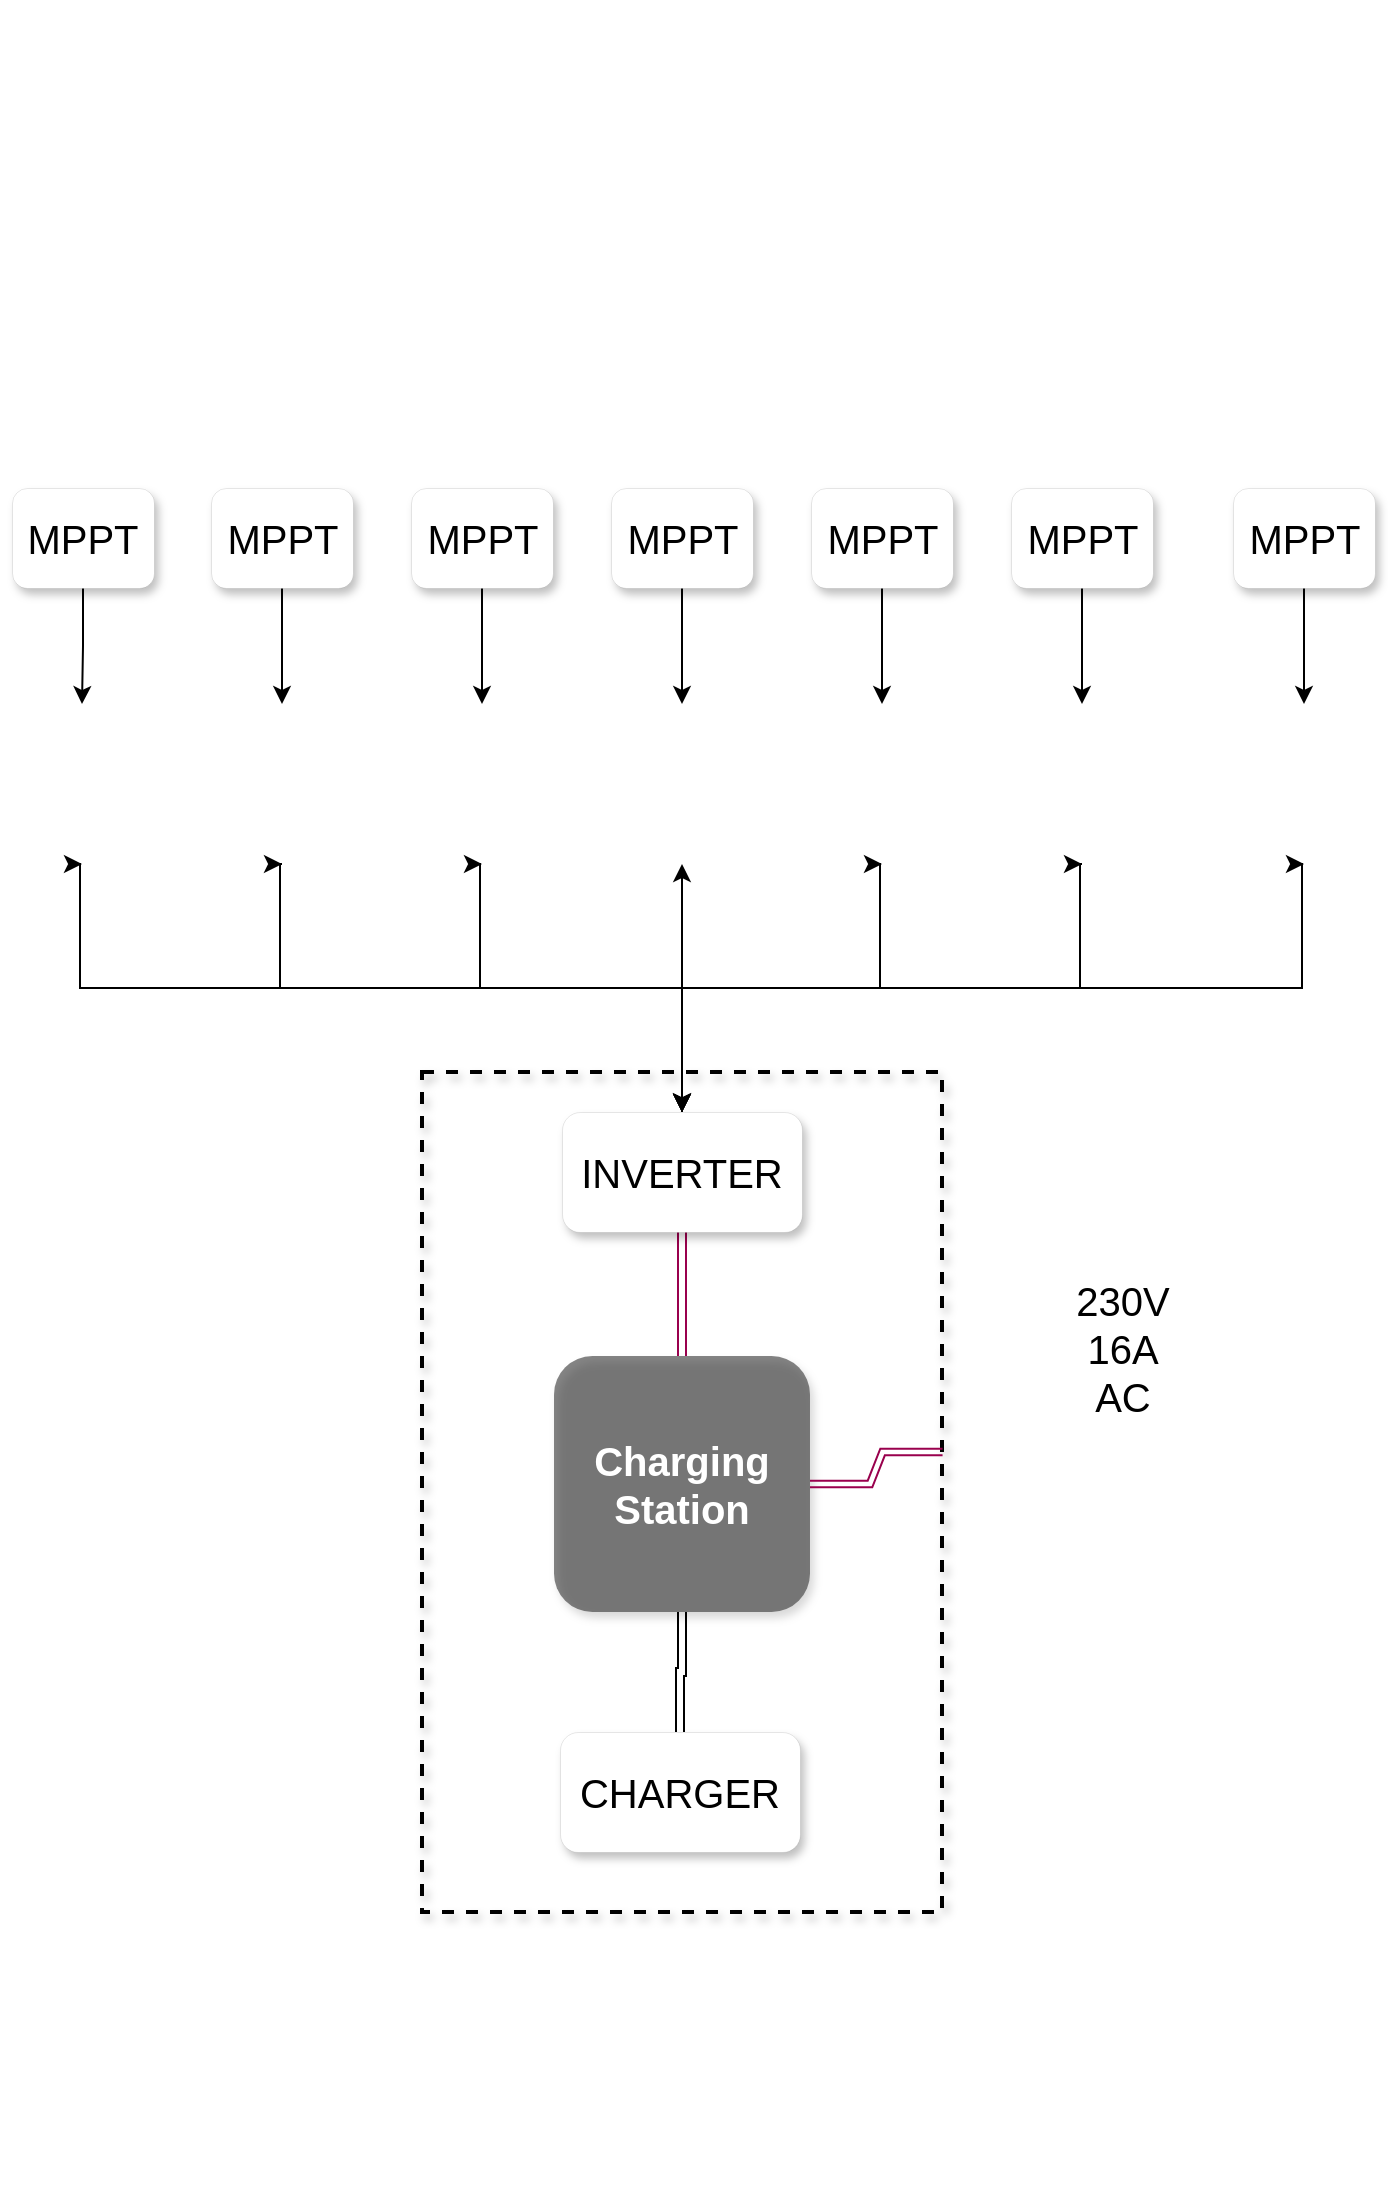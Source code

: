 <mxfile version="16.5.6" type="github">
  <diagram id="3-a4-CI-qSKEU-WzGFCh" name="Page-1">
    <mxGraphModel dx="1593" dy="872" grid="1" gridSize="10" guides="1" tooltips="1" connect="1" arrows="1" fold="1" page="1" pageScale="1" pageWidth="827" pageHeight="1169" math="0" shadow="0">
      <root>
        <mxCell id="0" />
        <mxCell id="1" parent="0" />
        <mxCell id="anqY4GfiEuh1hVHhhSKL-76" value="" style="rounded=0;whiteSpace=wrap;html=1;shadow=1;glass=0;sketch=0;fontSize=20;fontColor=#000000;strokeColor=default;strokeWidth=2;fillColor=none;gradientColor=none;dashed=1;" vertex="1" parent="1">
          <mxGeometry x="295" y="577" width="260" height="420" as="geometry" />
        </mxCell>
        <mxCell id="anqY4GfiEuh1hVHhhSKL-25" style="edgeStyle=orthogonalEdgeStyle;rounded=0;orthogonalLoop=1;jettySize=auto;html=1;exitX=0.5;exitY=1;exitDx=0;exitDy=0;entryX=0.5;entryY=0;entryDx=0;entryDy=0;fontSize=20;fontColor=#000000;shape=link;" edge="1" parent="1" source="anqY4GfiEuh1hVHhhSKL-1" target="anqY4GfiEuh1hVHhhSKL-24">
          <mxGeometry relative="1" as="geometry" />
        </mxCell>
        <mxCell id="anqY4GfiEuh1hVHhhSKL-1" value="&lt;b style=&quot;font-size: 20px&quot;&gt;&lt;font color=&quot;#ffffff&quot; style=&quot;font-size: 20px&quot;&gt;Charging&lt;br&gt;Station&lt;/font&gt;&lt;/b&gt;" style="whiteSpace=wrap;html=1;aspect=fixed;fillColor=#333333;gradientColor=none;rounded=1;shadow=1;sketch=0;glass=0;strokeColor=none;opacity=60;" vertex="1" parent="1">
          <mxGeometry x="361" y="719" width="128" height="128" as="geometry" />
        </mxCell>
        <mxCell id="anqY4GfiEuh1hVHhhSKL-2" value="" style="shape=image;html=1;verticalAlign=top;verticalLabelPosition=bottom;labelBackgroundColor=#ffffff;imageAspect=0;aspect=fixed;image=https://cdn4.iconfinder.com/data/icons/transportation-and-vehicle/128/Transportation_And_Vehicle_3-03-128.png" vertex="1" parent="1">
          <mxGeometry x="84" y="1047" width="90" height="90" as="geometry" />
        </mxCell>
        <mxCell id="anqY4GfiEuh1hVHhhSKL-47" style="edgeStyle=orthogonalEdgeStyle;rounded=0;orthogonalLoop=1;jettySize=auto;html=1;entryX=0.5;entryY=0;entryDx=0;entryDy=0;fontSize=20;fontColor=#000000;" edge="1" parent="1" source="anqY4GfiEuh1hVHhhSKL-11" target="anqY4GfiEuh1hVHhhSKL-18">
          <mxGeometry relative="1" as="geometry">
            <Array as="points">
              <mxPoint x="124" y="535" />
              <mxPoint x="425" y="535" />
            </Array>
          </mxGeometry>
        </mxCell>
        <mxCell id="anqY4GfiEuh1hVHhhSKL-11" value="" style="shape=image;html=1;verticalAlign=top;verticalLabelPosition=bottom;labelBackgroundColor=#ffffff;imageAspect=0;aspect=fixed;image=https://cdn3.iconfinder.com/data/icons/energy-and-power-glyph-24-px/24/Automotive_battery_battery_charging_car_battery_truck_battery_vehicle_battery_2-128.png;fillOpacity=70;" vertex="1" parent="1">
          <mxGeometry x="85" y="393" width="80" height="80" as="geometry" />
        </mxCell>
        <mxCell id="anqY4GfiEuh1hVHhhSKL-48" style="edgeStyle=orthogonalEdgeStyle;rounded=0;orthogonalLoop=1;jettySize=auto;html=1;exitX=0.5;exitY=1;exitDx=0;exitDy=0;fontSize=20;fontColor=#000000;" edge="1" parent="1" source="anqY4GfiEuh1hVHhhSKL-12" target="anqY4GfiEuh1hVHhhSKL-18">
          <mxGeometry relative="1" as="geometry">
            <Array as="points">
              <mxPoint x="224" y="535" />
              <mxPoint x="425" y="535" />
            </Array>
          </mxGeometry>
        </mxCell>
        <mxCell id="anqY4GfiEuh1hVHhhSKL-12" value="" style="shape=image;html=1;verticalAlign=top;verticalLabelPosition=bottom;labelBackgroundColor=#ffffff;imageAspect=0;aspect=fixed;image=https://cdn3.iconfinder.com/data/icons/energy-and-power-glyph-24-px/24/Automotive_battery_battery_charging_car_battery_truck_battery_vehicle_battery_2-128.png;fillOpacity=70;" vertex="1" parent="1">
          <mxGeometry x="185" y="393" width="80" height="80" as="geometry" />
        </mxCell>
        <mxCell id="anqY4GfiEuh1hVHhhSKL-49" style="edgeStyle=orthogonalEdgeStyle;rounded=0;orthogonalLoop=1;jettySize=auto;html=1;entryX=0.5;entryY=0;entryDx=0;entryDy=0;fontSize=20;fontColor=#000000;" edge="1" parent="1" source="anqY4GfiEuh1hVHhhSKL-13" target="anqY4GfiEuh1hVHhhSKL-18">
          <mxGeometry relative="1" as="geometry">
            <Array as="points">
              <mxPoint x="324" y="535" />
              <mxPoint x="425" y="535" />
            </Array>
          </mxGeometry>
        </mxCell>
        <mxCell id="anqY4GfiEuh1hVHhhSKL-13" value="" style="shape=image;html=1;verticalAlign=top;verticalLabelPosition=bottom;labelBackgroundColor=#ffffff;imageAspect=0;aspect=fixed;image=https://cdn3.iconfinder.com/data/icons/energy-and-power-glyph-24-px/24/Automotive_battery_battery_charging_car_battery_truck_battery_vehicle_battery_2-128.png;fillOpacity=70;" vertex="1" parent="1">
          <mxGeometry x="285" y="393" width="80" height="80" as="geometry" />
        </mxCell>
        <mxCell id="anqY4GfiEuh1hVHhhSKL-14" value="" style="shape=image;html=1;verticalAlign=top;verticalLabelPosition=bottom;labelBackgroundColor=#ffffff;imageAspect=0;aspect=fixed;image=https://cdn3.iconfinder.com/data/icons/energy-and-power-glyph-24-px/24/Automotive_battery_battery_charging_car_battery_truck_battery_vehicle_battery_2-128.png;fillOpacity=70;" vertex="1" parent="1">
          <mxGeometry x="385" y="393" width="80" height="80" as="geometry" />
        </mxCell>
        <mxCell id="anqY4GfiEuh1hVHhhSKL-50" style="edgeStyle=orthogonalEdgeStyle;rounded=0;orthogonalLoop=1;jettySize=auto;html=1;fontSize=20;fontColor=#000000;entryX=0.492;entryY=-0.006;entryDx=0;entryDy=0;entryPerimeter=0;" edge="1" parent="1" source="anqY4GfiEuh1hVHhhSKL-15" target="anqY4GfiEuh1hVHhhSKL-18">
          <mxGeometry relative="1" as="geometry">
            <mxPoint x="425" y="600" as="targetPoint" />
            <Array as="points">
              <mxPoint x="524" y="535" />
              <mxPoint x="425" y="535" />
              <mxPoint x="425" y="597" />
            </Array>
          </mxGeometry>
        </mxCell>
        <mxCell id="anqY4GfiEuh1hVHhhSKL-15" value="" style="shape=image;html=1;verticalAlign=top;verticalLabelPosition=bottom;labelBackgroundColor=#ffffff;imageAspect=0;aspect=fixed;image=https://cdn3.iconfinder.com/data/icons/energy-and-power-glyph-24-px/24/Automotive_battery_battery_charging_car_battery_truck_battery_vehicle_battery_2-128.png;fillOpacity=70;" vertex="1" parent="1">
          <mxGeometry x="485" y="393" width="80" height="80" as="geometry" />
        </mxCell>
        <mxCell id="anqY4GfiEuh1hVHhhSKL-51" style="edgeStyle=orthogonalEdgeStyle;rounded=0;orthogonalLoop=1;jettySize=auto;html=1;exitX=0.5;exitY=1;exitDx=0;exitDy=0;entryX=0.5;entryY=0;entryDx=0;entryDy=0;fontSize=20;fontColor=#000000;" edge="1" parent="1" source="anqY4GfiEuh1hVHhhSKL-16" target="anqY4GfiEuh1hVHhhSKL-18">
          <mxGeometry relative="1" as="geometry">
            <Array as="points">
              <mxPoint x="624" y="535" />
              <mxPoint x="425" y="535" />
            </Array>
          </mxGeometry>
        </mxCell>
        <mxCell id="anqY4GfiEuh1hVHhhSKL-16" value="" style="shape=image;html=1;verticalAlign=top;verticalLabelPosition=bottom;labelBackgroundColor=#ffffff;imageAspect=0;aspect=fixed;image=https://cdn3.iconfinder.com/data/icons/energy-and-power-glyph-24-px/24/Automotive_battery_battery_charging_car_battery_truck_battery_vehicle_battery_2-128.png;fillOpacity=70;" vertex="1" parent="1">
          <mxGeometry x="585" y="393" width="80" height="80" as="geometry" />
        </mxCell>
        <mxCell id="anqY4GfiEuh1hVHhhSKL-19" style="edgeStyle=orthogonalEdgeStyle;rounded=0;orthogonalLoop=1;jettySize=auto;html=1;entryX=0.5;entryY=0;entryDx=0;entryDy=0;fontSize=20;fontColor=#000000;shape=link;strokeColor=#99004D;" edge="1" parent="1" source="anqY4GfiEuh1hVHhhSKL-18" target="anqY4GfiEuh1hVHhhSKL-1">
          <mxGeometry relative="1" as="geometry" />
        </mxCell>
        <mxCell id="anqY4GfiEuh1hVHhhSKL-43" style="edgeStyle=orthogonalEdgeStyle;rounded=0;orthogonalLoop=1;jettySize=auto;html=1;entryX=0.5;entryY=1;entryDx=0;entryDy=0;fontSize=20;fontColor=#000000;" edge="1" parent="1" source="anqY4GfiEuh1hVHhhSKL-18" target="anqY4GfiEuh1hVHhhSKL-14">
          <mxGeometry relative="1" as="geometry" />
        </mxCell>
        <mxCell id="anqY4GfiEuh1hVHhhSKL-53" style="edgeStyle=orthogonalEdgeStyle;rounded=0;orthogonalLoop=1;jettySize=auto;html=1;entryX=0.5;entryY=1;entryDx=0;entryDy=0;fontSize=20;fontColor=#000000;" edge="1" parent="1" source="anqY4GfiEuh1hVHhhSKL-18" target="anqY4GfiEuh1hVHhhSKL-15">
          <mxGeometry relative="1" as="geometry">
            <Array as="points">
              <mxPoint x="425" y="535" />
              <mxPoint x="524" y="535" />
            </Array>
          </mxGeometry>
        </mxCell>
        <mxCell id="anqY4GfiEuh1hVHhhSKL-54" style="edgeStyle=orthogonalEdgeStyle;rounded=0;orthogonalLoop=1;jettySize=auto;html=1;entryX=0.5;entryY=1;entryDx=0;entryDy=0;fontSize=20;fontColor=#000000;" edge="1" parent="1" source="anqY4GfiEuh1hVHhhSKL-18" target="anqY4GfiEuh1hVHhhSKL-16">
          <mxGeometry relative="1" as="geometry">
            <Array as="points">
              <mxPoint x="425" y="535" />
              <mxPoint x="624" y="535" />
            </Array>
          </mxGeometry>
        </mxCell>
        <mxCell id="anqY4GfiEuh1hVHhhSKL-55" style="edgeStyle=orthogonalEdgeStyle;rounded=0;orthogonalLoop=1;jettySize=auto;html=1;entryX=0.5;entryY=1;entryDx=0;entryDy=0;fontSize=20;fontColor=#000000;" edge="1" parent="1" source="anqY4GfiEuh1hVHhhSKL-18" target="anqY4GfiEuh1hVHhhSKL-44">
          <mxGeometry relative="1" as="geometry">
            <Array as="points">
              <mxPoint x="425" y="535" />
              <mxPoint x="735" y="535" />
            </Array>
          </mxGeometry>
        </mxCell>
        <mxCell id="anqY4GfiEuh1hVHhhSKL-56" style="edgeStyle=orthogonalEdgeStyle;rounded=0;orthogonalLoop=1;jettySize=auto;html=1;entryX=0.5;entryY=1;entryDx=0;entryDy=0;fontSize=20;fontColor=#000000;" edge="1" parent="1" source="anqY4GfiEuh1hVHhhSKL-18" target="anqY4GfiEuh1hVHhhSKL-13">
          <mxGeometry relative="1" as="geometry">
            <Array as="points">
              <mxPoint x="425" y="535" />
              <mxPoint x="324" y="535" />
            </Array>
          </mxGeometry>
        </mxCell>
        <mxCell id="anqY4GfiEuh1hVHhhSKL-57" style="edgeStyle=orthogonalEdgeStyle;rounded=0;orthogonalLoop=1;jettySize=auto;html=1;entryX=0.5;entryY=1;entryDx=0;entryDy=0;fontSize=20;fontColor=#000000;" edge="1" parent="1" source="anqY4GfiEuh1hVHhhSKL-18" target="anqY4GfiEuh1hVHhhSKL-12">
          <mxGeometry relative="1" as="geometry">
            <Array as="points">
              <mxPoint x="425" y="535" />
              <mxPoint x="224" y="535" />
            </Array>
          </mxGeometry>
        </mxCell>
        <mxCell id="anqY4GfiEuh1hVHhhSKL-58" style="edgeStyle=orthogonalEdgeStyle;rounded=0;orthogonalLoop=1;jettySize=auto;html=1;entryX=0.5;entryY=1;entryDx=0;entryDy=0;fontSize=20;fontColor=#000000;" edge="1" parent="1" source="anqY4GfiEuh1hVHhhSKL-18" target="anqY4GfiEuh1hVHhhSKL-11">
          <mxGeometry relative="1" as="geometry">
            <Array as="points">
              <mxPoint x="425" y="535" />
              <mxPoint x="124" y="535" />
            </Array>
          </mxGeometry>
        </mxCell>
        <mxCell id="anqY4GfiEuh1hVHhhSKL-18" value="&lt;font color=&quot;#000000&quot;&gt;INVERTER&lt;/font&gt;" style="rounded=1;whiteSpace=wrap;html=1;shadow=1;glass=0;sketch=0;fontSize=20;fontColor=#FFFFFF;fillColor=default;gradientColor=none;strokeColor=default;strokeWidth=0;" vertex="1" parent="1">
          <mxGeometry x="365" y="597" width="120" height="60" as="geometry" />
        </mxCell>
        <mxCell id="anqY4GfiEuh1hVHhhSKL-20" value="" style="shape=image;html=1;verticalAlign=top;verticalLabelPosition=bottom;labelBackgroundColor=#ffffff;imageAspect=0;aspect=fixed;image=https://cdn2.iconfinder.com/data/icons/business-and-education-1/512/133_Solar_Panel_Energy_technology_smart_city_technology_smart-128.png;rounded=1;shadow=1;glass=0;sketch=0;fontSize=20;fontColor=#000000;fillColor=default;gradientColor=none;fillOpacity=80;" vertex="1" parent="1">
          <mxGeometry x="129" y="45" width="128" height="128" as="geometry" />
        </mxCell>
        <mxCell id="anqY4GfiEuh1hVHhhSKL-22" value="" style="shape=image;html=1;verticalAlign=top;verticalLabelPosition=bottom;labelBackgroundColor=#ffffff;imageAspect=0;aspect=fixed;image=https://cdn2.iconfinder.com/data/icons/business-and-education-1/512/133_Solar_Panel_Energy_technology_smart_city_technology_smart-128.png;rounded=1;shadow=1;glass=0;sketch=0;fontSize=20;fontColor=#000000;fillColor=default;gradientColor=none;fillOpacity=80;" vertex="1" parent="1">
          <mxGeometry x="365" y="45" width="128" height="128" as="geometry" />
        </mxCell>
        <mxCell id="anqY4GfiEuh1hVHhhSKL-23" value="" style="shape=image;html=1;verticalAlign=top;verticalLabelPosition=bottom;labelBackgroundColor=#ffffff;imageAspect=0;aspect=fixed;image=https://cdn2.iconfinder.com/data/icons/business-and-education-1/512/133_Solar_Panel_Energy_technology_smart_city_technology_smart-128.png;rounded=1;shadow=1;glass=0;sketch=0;fontSize=20;fontColor=#000000;fillColor=default;gradientColor=none;fillOpacity=80;" vertex="1" parent="1">
          <mxGeometry x="595" y="45" width="128" height="128" as="geometry" />
        </mxCell>
        <mxCell id="anqY4GfiEuh1hVHhhSKL-24" value="&lt;font color=&quot;#000000&quot;&gt;CHARGER&lt;/font&gt;" style="rounded=1;whiteSpace=wrap;html=1;shadow=1;glass=0;sketch=0;fontSize=20;fontColor=#FFFFFF;fillColor=default;gradientColor=none;strokeColor=default;strokeWidth=0;" vertex="1" parent="1">
          <mxGeometry x="364" y="907" width="120" height="60" as="geometry" />
        </mxCell>
        <mxCell id="anqY4GfiEuh1hVHhhSKL-33" style="edgeStyle=orthogonalEdgeStyle;rounded=0;orthogonalLoop=1;jettySize=auto;html=1;fontSize=20;fontColor=#000000;" edge="1" parent="1" source="anqY4GfiEuh1hVHhhSKL-27" target="anqY4GfiEuh1hVHhhSKL-11">
          <mxGeometry relative="1" as="geometry" />
        </mxCell>
        <mxCell id="anqY4GfiEuh1hVHhhSKL-27" value="&lt;font color=&quot;#000000&quot;&gt;MPPT&lt;/font&gt;" style="rounded=1;whiteSpace=wrap;html=1;shadow=1;glass=0;sketch=0;fontSize=20;fontColor=#FFFFFF;fillColor=default;gradientColor=none;strokeColor=default;strokeWidth=0;" vertex="1" parent="1">
          <mxGeometry x="90" y="285" width="71" height="50" as="geometry" />
        </mxCell>
        <mxCell id="anqY4GfiEuh1hVHhhSKL-34" style="edgeStyle=orthogonalEdgeStyle;rounded=0;orthogonalLoop=1;jettySize=auto;html=1;fontSize=20;fontColor=#000000;" edge="1" parent="1" source="anqY4GfiEuh1hVHhhSKL-28" target="anqY4GfiEuh1hVHhhSKL-12">
          <mxGeometry relative="1" as="geometry" />
        </mxCell>
        <mxCell id="anqY4GfiEuh1hVHhhSKL-28" value="&lt;font color=&quot;#000000&quot;&gt;MPPT&lt;/font&gt;" style="rounded=1;whiteSpace=wrap;html=1;shadow=1;glass=0;sketch=0;fontSize=20;fontColor=#FFFFFF;fillColor=default;gradientColor=none;strokeColor=default;strokeWidth=0;" vertex="1" parent="1">
          <mxGeometry x="189.5" y="285" width="71" height="50" as="geometry" />
        </mxCell>
        <mxCell id="anqY4GfiEuh1hVHhhSKL-35" style="edgeStyle=orthogonalEdgeStyle;rounded=0;orthogonalLoop=1;jettySize=auto;html=1;fontSize=20;fontColor=#000000;" edge="1" parent="1" source="anqY4GfiEuh1hVHhhSKL-29" target="anqY4GfiEuh1hVHhhSKL-13">
          <mxGeometry relative="1" as="geometry" />
        </mxCell>
        <mxCell id="anqY4GfiEuh1hVHhhSKL-29" value="&lt;font color=&quot;#000000&quot;&gt;MPPT&lt;/font&gt;" style="rounded=1;whiteSpace=wrap;html=1;shadow=1;glass=0;sketch=0;fontSize=20;fontColor=#FFFFFF;fillColor=default;gradientColor=none;strokeColor=default;strokeWidth=0;" vertex="1" parent="1">
          <mxGeometry x="289.5" y="285" width="71" height="50" as="geometry" />
        </mxCell>
        <mxCell id="anqY4GfiEuh1hVHhhSKL-36" style="edgeStyle=orthogonalEdgeStyle;rounded=0;orthogonalLoop=1;jettySize=auto;html=1;entryX=0.5;entryY=0;entryDx=0;entryDy=0;fontSize=20;fontColor=#000000;" edge="1" parent="1" source="anqY4GfiEuh1hVHhhSKL-30" target="anqY4GfiEuh1hVHhhSKL-14">
          <mxGeometry relative="1" as="geometry" />
        </mxCell>
        <mxCell id="anqY4GfiEuh1hVHhhSKL-30" value="&lt;font color=&quot;#000000&quot;&gt;MPPT&lt;/font&gt;" style="rounded=1;whiteSpace=wrap;html=1;shadow=1;glass=0;sketch=0;fontSize=20;fontColor=#FFFFFF;fillColor=default;gradientColor=none;strokeColor=default;strokeWidth=0;" vertex="1" parent="1">
          <mxGeometry x="389.5" y="285" width="71" height="50" as="geometry" />
        </mxCell>
        <mxCell id="anqY4GfiEuh1hVHhhSKL-37" style="edgeStyle=orthogonalEdgeStyle;rounded=0;orthogonalLoop=1;jettySize=auto;html=1;fontSize=20;fontColor=#000000;" edge="1" parent="1" source="anqY4GfiEuh1hVHhhSKL-31" target="anqY4GfiEuh1hVHhhSKL-15">
          <mxGeometry relative="1" as="geometry" />
        </mxCell>
        <mxCell id="anqY4GfiEuh1hVHhhSKL-31" value="&lt;font color=&quot;#000000&quot;&gt;MPPT&lt;/font&gt;" style="rounded=1;whiteSpace=wrap;html=1;shadow=1;glass=0;sketch=0;fontSize=20;fontColor=#FFFFFF;fillColor=default;gradientColor=none;strokeColor=default;strokeWidth=0;" vertex="1" parent="1">
          <mxGeometry x="489.5" y="285" width="71" height="50" as="geometry" />
        </mxCell>
        <mxCell id="anqY4GfiEuh1hVHhhSKL-38" style="edgeStyle=orthogonalEdgeStyle;rounded=0;orthogonalLoop=1;jettySize=auto;html=1;fontSize=20;fontColor=#000000;" edge="1" parent="1" source="anqY4GfiEuh1hVHhhSKL-32" target="anqY4GfiEuh1hVHhhSKL-16">
          <mxGeometry relative="1" as="geometry" />
        </mxCell>
        <mxCell id="anqY4GfiEuh1hVHhhSKL-32" value="&lt;font color=&quot;#000000&quot;&gt;MPPT&lt;/font&gt;" style="rounded=1;whiteSpace=wrap;html=1;shadow=1;glass=0;sketch=0;fontSize=20;fontColor=#FFFFFF;fillColor=default;gradientColor=none;strokeColor=default;strokeWidth=0;" vertex="1" parent="1">
          <mxGeometry x="589.5" y="285" width="71" height="50" as="geometry" />
        </mxCell>
        <mxCell id="anqY4GfiEuh1hVHhhSKL-52" style="edgeStyle=orthogonalEdgeStyle;rounded=0;orthogonalLoop=1;jettySize=auto;html=1;entryX=0.5;entryY=0;entryDx=0;entryDy=0;fontSize=20;fontColor=#000000;" edge="1" parent="1" source="anqY4GfiEuh1hVHhhSKL-44" target="anqY4GfiEuh1hVHhhSKL-18">
          <mxGeometry relative="1" as="geometry">
            <Array as="points">
              <mxPoint x="735" y="535" />
              <mxPoint x="425" y="535" />
            </Array>
          </mxGeometry>
        </mxCell>
        <mxCell id="anqY4GfiEuh1hVHhhSKL-44" value="" style="shape=image;html=1;verticalAlign=top;verticalLabelPosition=bottom;labelBackgroundColor=#ffffff;imageAspect=0;aspect=fixed;image=https://cdn3.iconfinder.com/data/icons/energy-and-power-glyph-24-px/24/Automotive_battery_battery_charging_car_battery_truck_battery_vehicle_battery_2-128.png;fillOpacity=70;" vertex="1" parent="1">
          <mxGeometry x="696" y="393" width="80" height="80" as="geometry" />
        </mxCell>
        <mxCell id="anqY4GfiEuh1hVHhhSKL-46" style="edgeStyle=orthogonalEdgeStyle;rounded=0;orthogonalLoop=1;jettySize=auto;html=1;exitX=0.5;exitY=1;exitDx=0;exitDy=0;fontSize=20;fontColor=#000000;" edge="1" parent="1" source="anqY4GfiEuh1hVHhhSKL-45" target="anqY4GfiEuh1hVHhhSKL-44">
          <mxGeometry relative="1" as="geometry" />
        </mxCell>
        <mxCell id="anqY4GfiEuh1hVHhhSKL-45" value="&lt;font color=&quot;#000000&quot;&gt;MPPT&lt;/font&gt;" style="rounded=1;whiteSpace=wrap;html=1;shadow=1;glass=0;sketch=0;fontSize=20;fontColor=#FFFFFF;fillColor=default;gradientColor=none;strokeColor=default;strokeWidth=0;" vertex="1" parent="1">
          <mxGeometry x="700.5" y="285" width="71" height="50" as="geometry" />
        </mxCell>
        <mxCell id="anqY4GfiEuh1hVHhhSKL-59" value="" style="shape=image;html=1;verticalAlign=top;verticalLabelPosition=bottom;labelBackgroundColor=#ffffff;imageAspect=0;aspect=fixed;image=https://cdn4.iconfinder.com/data/icons/transportation-and-vehicle/128/Transportation_And_Vehicle_3-03-128.png" vertex="1" parent="1">
          <mxGeometry x="194" y="1047" width="90" height="90" as="geometry" />
        </mxCell>
        <mxCell id="anqY4GfiEuh1hVHhhSKL-60" value="" style="shape=image;html=1;verticalAlign=top;verticalLabelPosition=bottom;labelBackgroundColor=#ffffff;imageAspect=0;aspect=fixed;image=https://cdn4.iconfinder.com/data/icons/transportation-and-vehicle/128/Transportation_And_Vehicle_3-03-128.png" vertex="1" parent="1">
          <mxGeometry x="308.5" y="1047" width="90" height="90" as="geometry" />
        </mxCell>
        <mxCell id="anqY4GfiEuh1hVHhhSKL-61" value="" style="shape=image;html=1;verticalAlign=top;verticalLabelPosition=bottom;labelBackgroundColor=#ffffff;imageAspect=0;aspect=fixed;image=https://cdn4.iconfinder.com/data/icons/transportation-and-vehicle/128/Transportation_And_Vehicle_3-03-128.png" vertex="1" parent="1">
          <mxGeometry x="415" y="1047" width="90" height="90" as="geometry" />
        </mxCell>
        <mxCell id="anqY4GfiEuh1hVHhhSKL-62" value="" style="shape=image;html=1;verticalAlign=top;verticalLabelPosition=bottom;labelBackgroundColor=#ffffff;imageAspect=0;aspect=fixed;image=https://cdn4.iconfinder.com/data/icons/transportation-and-vehicle/128/Transportation_And_Vehicle_3-03-128.png" vertex="1" parent="1">
          <mxGeometry x="525" y="1047" width="90" height="90" as="geometry" />
        </mxCell>
        <mxCell id="anqY4GfiEuh1hVHhhSKL-63" value="" style="shape=image;html=1;verticalAlign=top;verticalLabelPosition=bottom;labelBackgroundColor=#ffffff;imageAspect=0;aspect=fixed;image=https://cdn4.iconfinder.com/data/icons/transportation-and-vehicle/128/Transportation_And_Vehicle_3-03-128.png" vertex="1" parent="1">
          <mxGeometry x="632" y="1047" width="90" height="90" as="geometry" />
        </mxCell>
        <mxCell id="anqY4GfiEuh1hVHhhSKL-64" value="" style="shape=image;html=1;verticalAlign=top;verticalLabelPosition=bottom;labelBackgroundColor=#ffffff;imageAspect=0;aspect=fixed;image=https://cdn2.iconfinder.com/data/icons/bitsies/128/Lightning-128.png;rounded=1;shadow=1;glass=0;sketch=0;fontSize=20;fontColor=#000000;strokeColor=default;strokeWidth=0;fillColor=#333333;gradientColor=none;" vertex="1" parent="1">
          <mxGeometry x="109" y="1019" width="40" height="40" as="geometry" />
        </mxCell>
        <mxCell id="anqY4GfiEuh1hVHhhSKL-65" value="" style="shape=image;html=1;verticalAlign=top;verticalLabelPosition=bottom;labelBackgroundColor=#ffffff;imageAspect=0;aspect=fixed;image=https://cdn2.iconfinder.com/data/icons/bitsies/128/Lightning-128.png;rounded=1;shadow=1;glass=0;sketch=0;fontSize=20;fontColor=#000000;strokeColor=default;strokeWidth=0;fillColor=#333333;gradientColor=none;" vertex="1" parent="1">
          <mxGeometry x="224" y="1019" width="40" height="40" as="geometry" />
        </mxCell>
        <mxCell id="anqY4GfiEuh1hVHhhSKL-66" value="" style="shape=image;html=1;verticalAlign=top;verticalLabelPosition=bottom;labelBackgroundColor=#ffffff;imageAspect=0;aspect=fixed;image=https://cdn2.iconfinder.com/data/icons/bitsies/128/Lightning-128.png;rounded=1;shadow=1;glass=0;sketch=0;fontSize=20;fontColor=#000000;strokeColor=default;strokeWidth=0;fillColor=#333333;gradientColor=none;" vertex="1" parent="1">
          <mxGeometry x="333.5" y="1019" width="40" height="40" as="geometry" />
        </mxCell>
        <mxCell id="anqY4GfiEuh1hVHhhSKL-67" value="" style="shape=image;html=1;verticalAlign=top;verticalLabelPosition=bottom;labelBackgroundColor=#ffffff;imageAspect=0;aspect=fixed;image=https://cdn2.iconfinder.com/data/icons/bitsies/128/Lightning-128.png;rounded=1;shadow=1;glass=0;sketch=0;fontSize=20;fontColor=#000000;strokeColor=default;strokeWidth=0;fillColor=#333333;gradientColor=none;" vertex="1" parent="1">
          <mxGeometry x="550" y="1019" width="40" height="40" as="geometry" />
        </mxCell>
        <mxCell id="anqY4GfiEuh1hVHhhSKL-68" value="" style="shape=image;html=1;verticalAlign=top;verticalLabelPosition=bottom;labelBackgroundColor=#ffffff;imageAspect=0;aspect=fixed;image=https://cdn2.iconfinder.com/data/icons/bitsies/128/Lightning-128.png;rounded=1;shadow=1;glass=0;sketch=0;fontSize=20;fontColor=#000000;strokeColor=default;strokeWidth=0;fillColor=#333333;gradientColor=none;" vertex="1" parent="1">
          <mxGeometry x="440" y="1019" width="40" height="40" as="geometry" />
        </mxCell>
        <mxCell id="anqY4GfiEuh1hVHhhSKL-69" value="" style="shape=image;html=1;verticalAlign=top;verticalLabelPosition=bottom;labelBackgroundColor=#ffffff;imageAspect=0;aspect=fixed;image=https://cdn2.iconfinder.com/data/icons/bitsies/128/Lightning-128.png;rounded=1;shadow=1;glass=0;sketch=0;fontSize=20;fontColor=#000000;strokeColor=default;strokeWidth=0;fillColor=#333333;gradientColor=none;" vertex="1" parent="1">
          <mxGeometry x="655" y="1019" width="40" height="40" as="geometry" />
        </mxCell>
        <mxCell id="anqY4GfiEuh1hVHhhSKL-72" style="edgeStyle=entityRelationEdgeStyle;rounded=0;orthogonalLoop=1;jettySize=auto;html=1;entryX=1;entryY=0.5;entryDx=0;entryDy=0;fontSize=20;fontColor=#000000;exitX=0.5;exitY=1;exitDx=0;exitDy=0;shape=link;strokeColor=#99004D;width=3.333;" edge="1" parent="1" source="anqY4GfiEuh1hVHhhSKL-71" target="anqY4GfiEuh1hVHhhSKL-1">
          <mxGeometry relative="1" as="geometry" />
        </mxCell>
        <mxCell id="anqY4GfiEuh1hVHhhSKL-71" value="" style="shape=image;html=1;verticalAlign=top;verticalLabelPosition=bottom;labelBackgroundColor=#ffffff;imageAspect=0;aspect=fixed;image=https://cdn1.iconfinder.com/data/icons/bnw/64x64/actions/laptoppower.png;rounded=1;shadow=1;glass=0;sketch=0;fontSize=20;fontColor=#000000;strokeColor=default;strokeWidth=0;fillColor=#333333;gradientColor=none;rotation=60;" vertex="1" parent="1">
          <mxGeometry x="551" y="719" width="64" height="64" as="geometry" />
        </mxCell>
        <mxCell id="anqY4GfiEuh1hVHhhSKL-75" value="230V&lt;br&gt;16A&lt;br&gt;AC" style="text;html=1;align=center;verticalAlign=middle;resizable=0;points=[];autosize=1;strokeColor=none;fillColor=none;fontSize=20;fontColor=#000000;" vertex="1" parent="1">
          <mxGeometry x="615" y="675" width="60" height="80" as="geometry" />
        </mxCell>
      </root>
    </mxGraphModel>
  </diagram>
</mxfile>
